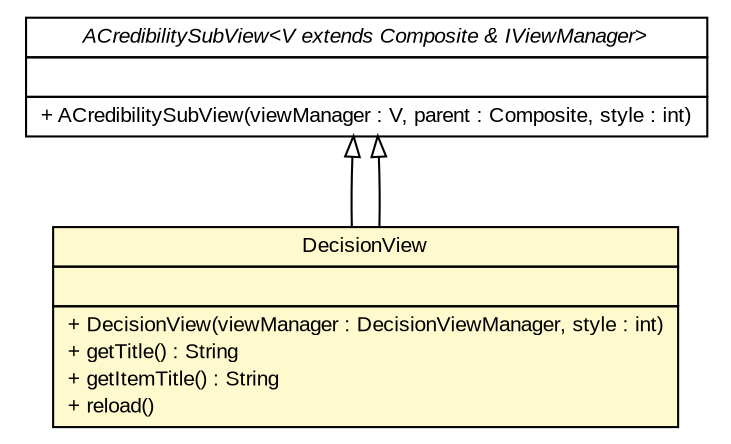 #!/usr/local/bin/dot
#
# Class diagram 
# Generated by UMLGraph version R5_6-24-gf6e263 (http://www.umlgraph.org/)
#

digraph G {
	edge [fontname="arial",fontsize=10,labelfontname="arial",labelfontsize=10];
	node [fontname="arial",fontsize=10,shape=plaintext];
	nodesep=0.25;
	ranksep=0.5;
	// gov.sandia.cf.parts.ui.ACredibilitySubView<V extends org.eclipse.swt.widgets.Composite & gov.sandia.cf.parts.ui.IViewManager>
	c96992 [label=<<table title="gov.sandia.cf.parts.ui.ACredibilitySubView" border="0" cellborder="1" cellspacing="0" cellpadding="2" port="p" href="../ACredibilitySubView.html">
		<tr><td><table border="0" cellspacing="0" cellpadding="1">
<tr><td align="center" balign="center"><font face="arial italic"> ACredibilitySubView&lt;V extends Composite &amp; IViewManager&gt; </font></td></tr>
		</table></td></tr>
		<tr><td><table border="0" cellspacing="0" cellpadding="1">
<tr><td align="left" balign="left">  </td></tr>
		</table></td></tr>
		<tr><td><table border="0" cellspacing="0" cellpadding="1">
<tr><td align="left" balign="left"> + ACredibilitySubView(viewManager : V, parent : Composite, style : int) </td></tr>
		</table></td></tr>
		</table>>, URL="../ACredibilitySubView.html", fontname="arial", fontcolor="black", fontsize=10.0];
	// gov.sandia.cf.parts.ui.decision.DecisionView
	c97003 [label=<<table title="gov.sandia.cf.parts.ui.decision.DecisionView" border="0" cellborder="1" cellspacing="0" cellpadding="2" port="p" bgcolor="lemonChiffon" href="./DecisionView.html">
		<tr><td><table border="0" cellspacing="0" cellpadding="1">
<tr><td align="center" balign="center"> DecisionView </td></tr>
		</table></td></tr>
		<tr><td><table border="0" cellspacing="0" cellpadding="1">
<tr><td align="left" balign="left">  </td></tr>
		</table></td></tr>
		<tr><td><table border="0" cellspacing="0" cellpadding="1">
<tr><td align="left" balign="left"> + DecisionView(viewManager : DecisionViewManager, style : int) </td></tr>
<tr><td align="left" balign="left"> + getTitle() : String </td></tr>
<tr><td align="left" balign="left"> + getItemTitle() : String </td></tr>
<tr><td align="left" balign="left"> + reload() </td></tr>
		</table></td></tr>
		</table>>, URL="./DecisionView.html", fontname="arial", fontcolor="black", fontsize=10.0];
	//gov.sandia.cf.parts.ui.decision.DecisionView extends gov.sandia.cf.parts.ui.ACredibilitySubView<gov.sandia.cf.parts.ui.decision.DecisionViewManager>
	c96992:p -> c97003:p [dir=back,arrowtail=empty];
	//gov.sandia.cf.parts.ui.decision.DecisionView extends gov.sandia.cf.parts.ui.ACredibilitySubView<gov.sandia.cf.parts.ui.decision.DecisionViewManager>
	c96992:p -> c97003:p [dir=back,arrowtail=empty];
}

